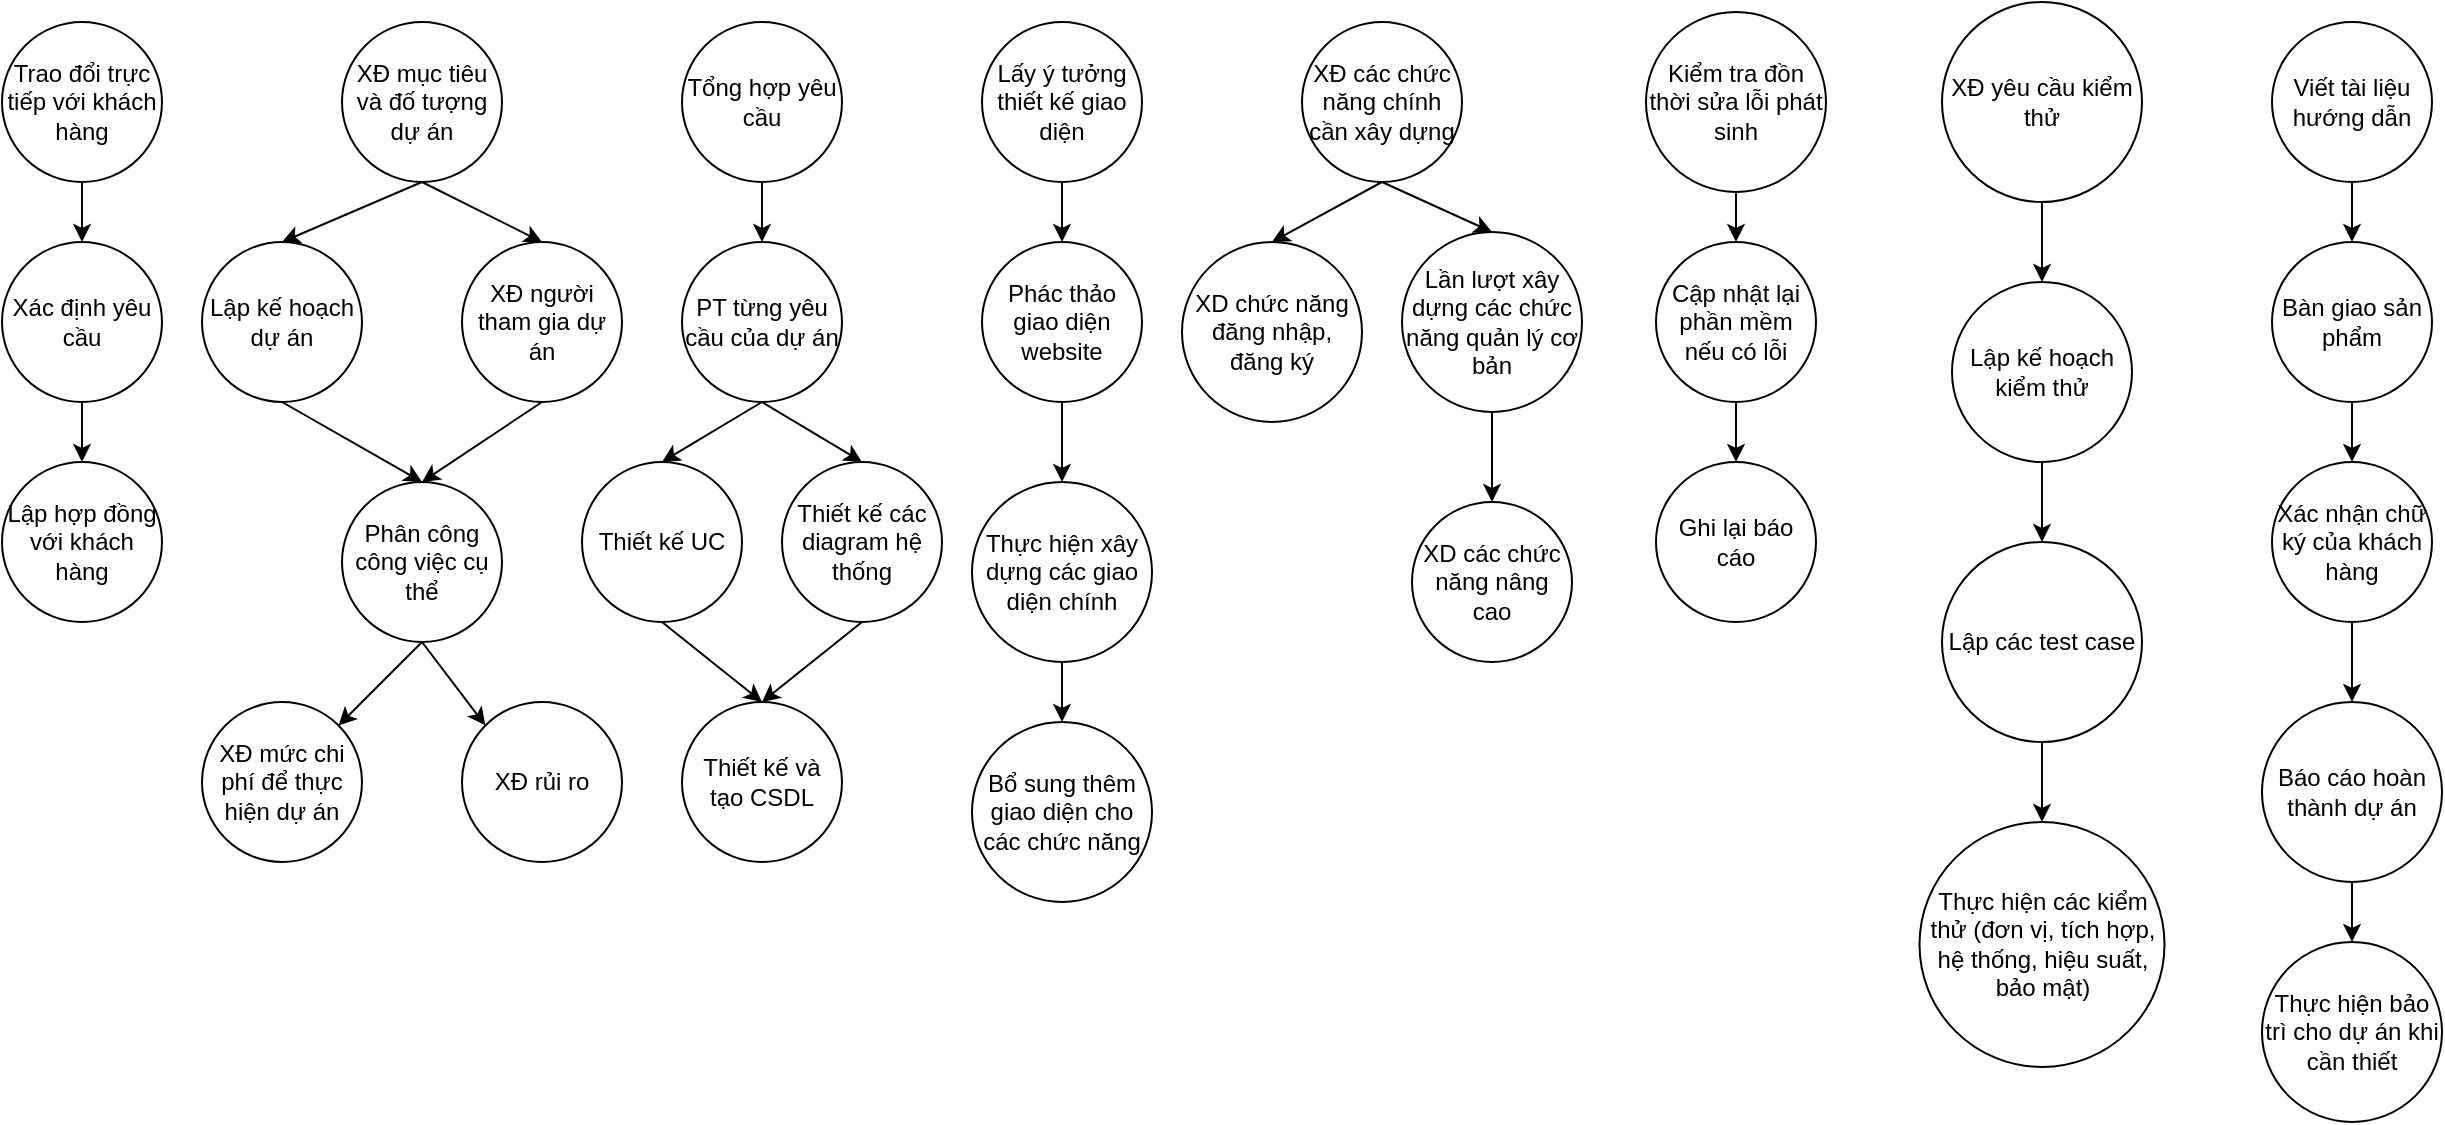 <mxfile version="22.1.2" type="device">
  <diagram name="Trang-1" id="O3ursY0KGx-tKsBmbcfC">
    <mxGraphModel dx="2117" dy="574" grid="1" gridSize="10" guides="1" tooltips="1" connect="1" arrows="1" fold="1" page="1" pageScale="1" pageWidth="827" pageHeight="1169" math="0" shadow="0">
      <root>
        <mxCell id="0" />
        <mxCell id="1" parent="0" />
        <mxCell id="ACPo0HGZvJGEjLp8loJ4-1" value="Lập hợp đồng với khách hàng" style="ellipse;whiteSpace=wrap;html=1;aspect=fixed;" parent="1" vertex="1">
          <mxGeometry x="-90" y="310" width="80" height="80" as="geometry" />
        </mxCell>
        <mxCell id="ACPo0HGZvJGEjLp8loJ4-2" value="Xác định yêu cầu" style="ellipse;whiteSpace=wrap;html=1;aspect=fixed;" parent="1" vertex="1">
          <mxGeometry x="-90" y="200" width="80" height="80" as="geometry" />
        </mxCell>
        <mxCell id="ACPo0HGZvJGEjLp8loJ4-3" value="Trao đổi trực tiếp với khách hàng" style="ellipse;whiteSpace=wrap;html=1;aspect=fixed;" parent="1" vertex="1">
          <mxGeometry x="-90" y="90" width="80" height="80" as="geometry" />
        </mxCell>
        <mxCell id="ACPo0HGZvJGEjLp8loJ4-4" value="" style="endArrow=classic;html=1;rounded=0;exitX=0.5;exitY=1;exitDx=0;exitDy=0;entryX=0.5;entryY=0;entryDx=0;entryDy=0;" parent="1" source="ACPo0HGZvJGEjLp8loJ4-2" target="ACPo0HGZvJGEjLp8loJ4-1" edge="1">
          <mxGeometry width="50" height="50" relative="1" as="geometry">
            <mxPoint x="-40" y="290" as="sourcePoint" />
            <mxPoint x="10" y="240" as="targetPoint" />
          </mxGeometry>
        </mxCell>
        <mxCell id="ACPo0HGZvJGEjLp8loJ4-5" value="" style="endArrow=classic;html=1;rounded=0;exitX=0.5;exitY=1;exitDx=0;exitDy=0;entryX=0.5;entryY=0;entryDx=0;entryDy=0;" parent="1" source="ACPo0HGZvJGEjLp8loJ4-3" target="ACPo0HGZvJGEjLp8loJ4-2" edge="1">
          <mxGeometry width="50" height="50" relative="1" as="geometry">
            <mxPoint x="-40" y="290" as="sourcePoint" />
            <mxPoint x="10" y="240" as="targetPoint" />
          </mxGeometry>
        </mxCell>
        <mxCell id="tlHF5QYJIoOX-PIrKUuI-1" value="XĐ mục tiêu và đố tượng dự án" style="ellipse;whiteSpace=wrap;html=1;aspect=fixed;" parent="1" vertex="1">
          <mxGeometry x="80" y="90" width="80" height="80" as="geometry" />
        </mxCell>
        <mxCell id="tlHF5QYJIoOX-PIrKUuI-2" value="Lập kế hoạch dự án" style="ellipse;whiteSpace=wrap;html=1;aspect=fixed;" parent="1" vertex="1">
          <mxGeometry x="10" y="200" width="80" height="80" as="geometry" />
        </mxCell>
        <mxCell id="tlHF5QYJIoOX-PIrKUuI-3" value="XĐ người tham gia dự án" style="ellipse;whiteSpace=wrap;html=1;aspect=fixed;" parent="1" vertex="1">
          <mxGeometry x="140" y="200" width="80" height="80" as="geometry" />
        </mxCell>
        <mxCell id="tlHF5QYJIoOX-PIrKUuI-4" value="Phân công công việc cụ thể" style="ellipse;whiteSpace=wrap;html=1;aspect=fixed;" parent="1" vertex="1">
          <mxGeometry x="80" y="320" width="80" height="80" as="geometry" />
        </mxCell>
        <mxCell id="tlHF5QYJIoOX-PIrKUuI-5" value="XĐ rủi ro" style="ellipse;whiteSpace=wrap;html=1;aspect=fixed;" parent="1" vertex="1">
          <mxGeometry x="140" y="430" width="80" height="80" as="geometry" />
        </mxCell>
        <mxCell id="tlHF5QYJIoOX-PIrKUuI-6" value="XĐ mức chi phí để thực hiện dự án" style="ellipse;whiteSpace=wrap;html=1;aspect=fixed;" parent="1" vertex="1">
          <mxGeometry x="10" y="430" width="80" height="80" as="geometry" />
        </mxCell>
        <mxCell id="tlHF5QYJIoOX-PIrKUuI-10" value="" style="endArrow=classic;html=1;rounded=0;exitX=0.5;exitY=1;exitDx=0;exitDy=0;entryX=0;entryY=0;entryDx=0;entryDy=0;" parent="1" source="tlHF5QYJIoOX-PIrKUuI-4" target="tlHF5QYJIoOX-PIrKUuI-5" edge="1">
          <mxGeometry width="50" height="50" relative="1" as="geometry">
            <mxPoint x="390" y="210" as="sourcePoint" />
            <mxPoint x="440" y="160" as="targetPoint" />
          </mxGeometry>
        </mxCell>
        <mxCell id="tlHF5QYJIoOX-PIrKUuI-11" value="" style="endArrow=classic;html=1;rounded=0;exitX=0.5;exitY=1;exitDx=0;exitDy=0;" parent="1" source="tlHF5QYJIoOX-PIrKUuI-4" target="tlHF5QYJIoOX-PIrKUuI-6" edge="1">
          <mxGeometry width="50" height="50" relative="1" as="geometry">
            <mxPoint x="390" y="320" as="sourcePoint" />
            <mxPoint x="440" y="270" as="targetPoint" />
          </mxGeometry>
        </mxCell>
        <mxCell id="tlHF5QYJIoOX-PIrKUuI-12" value="" style="endArrow=classic;html=1;rounded=0;exitX=0.5;exitY=1;exitDx=0;exitDy=0;entryX=0.5;entryY=0;entryDx=0;entryDy=0;" parent="1" source="tlHF5QYJIoOX-PIrKUuI-3" target="tlHF5QYJIoOX-PIrKUuI-4" edge="1">
          <mxGeometry width="50" height="50" relative="1" as="geometry">
            <mxPoint x="390" y="320" as="sourcePoint" />
            <mxPoint x="440" y="270" as="targetPoint" />
          </mxGeometry>
        </mxCell>
        <mxCell id="tlHF5QYJIoOX-PIrKUuI-14" value="" style="endArrow=classic;html=1;rounded=0;exitX=0.5;exitY=1;exitDx=0;exitDy=0;entryX=0.5;entryY=0;entryDx=0;entryDy=0;" parent="1" source="tlHF5QYJIoOX-PIrKUuI-1" target="tlHF5QYJIoOX-PIrKUuI-2" edge="1">
          <mxGeometry width="50" height="50" relative="1" as="geometry">
            <mxPoint x="390" y="320" as="sourcePoint" />
            <mxPoint x="440" y="270" as="targetPoint" />
          </mxGeometry>
        </mxCell>
        <mxCell id="tlHF5QYJIoOX-PIrKUuI-17" value="Tổng hợp yêu cầu" style="ellipse;whiteSpace=wrap;html=1;aspect=fixed;" parent="1" vertex="1">
          <mxGeometry x="250" y="90" width="80" height="80" as="geometry" />
        </mxCell>
        <mxCell id="tlHF5QYJIoOX-PIrKUuI-18" value="Thiết kế và tạo CSDL" style="ellipse;whiteSpace=wrap;html=1;aspect=fixed;" parent="1" vertex="1">
          <mxGeometry x="250" y="430" width="80" height="80" as="geometry" />
        </mxCell>
        <mxCell id="tlHF5QYJIoOX-PIrKUuI-19" value="Thiết kế các diagram hệ thống" style="ellipse;whiteSpace=wrap;html=1;aspect=fixed;" parent="1" vertex="1">
          <mxGeometry x="300" y="310" width="80" height="80" as="geometry" />
        </mxCell>
        <mxCell id="tlHF5QYJIoOX-PIrKUuI-20" value="Thiết kế UC" style="ellipse;whiteSpace=wrap;html=1;aspect=fixed;" parent="1" vertex="1">
          <mxGeometry x="200" y="310" width="80" height="80" as="geometry" />
        </mxCell>
        <mxCell id="tlHF5QYJIoOX-PIrKUuI-21" value="PT từng yêu cầu của dự án" style="ellipse;whiteSpace=wrap;html=1;aspect=fixed;" parent="1" vertex="1">
          <mxGeometry x="250" y="200" width="80" height="80" as="geometry" />
        </mxCell>
        <mxCell id="tlHF5QYJIoOX-PIrKUuI-22" value="" style="endArrow=classic;html=1;rounded=0;exitX=0.5;exitY=1;exitDx=0;exitDy=0;entryX=0.5;entryY=0;entryDx=0;entryDy=0;" parent="1" source="tlHF5QYJIoOX-PIrKUuI-19" target="tlHF5QYJIoOX-PIrKUuI-18" edge="1">
          <mxGeometry width="50" height="50" relative="1" as="geometry">
            <mxPoint x="20" y="420" as="sourcePoint" />
            <mxPoint x="70" y="370" as="targetPoint" />
          </mxGeometry>
        </mxCell>
        <mxCell id="tlHF5QYJIoOX-PIrKUuI-23" value="" style="endArrow=classic;html=1;rounded=0;exitX=0.5;exitY=1;exitDx=0;exitDy=0;entryX=0.5;entryY=0;entryDx=0;entryDy=0;" parent="1" source="tlHF5QYJIoOX-PIrKUuI-21" target="tlHF5QYJIoOX-PIrKUuI-19" edge="1">
          <mxGeometry width="50" height="50" relative="1" as="geometry">
            <mxPoint x="20" y="420" as="sourcePoint" />
            <mxPoint x="70" y="370" as="targetPoint" />
          </mxGeometry>
        </mxCell>
        <mxCell id="tlHF5QYJIoOX-PIrKUuI-24" value="" style="endArrow=classic;html=1;rounded=0;exitX=0.5;exitY=1;exitDx=0;exitDy=0;entryX=0.5;entryY=0;entryDx=0;entryDy=0;" parent="1" source="tlHF5QYJIoOX-PIrKUuI-21" target="tlHF5QYJIoOX-PIrKUuI-20" edge="1">
          <mxGeometry width="50" height="50" relative="1" as="geometry">
            <mxPoint x="20" y="420" as="sourcePoint" />
            <mxPoint x="70" y="370" as="targetPoint" />
          </mxGeometry>
        </mxCell>
        <mxCell id="tlHF5QYJIoOX-PIrKUuI-26" value="" style="endArrow=classic;html=1;rounded=0;exitX=0.5;exitY=1;exitDx=0;exitDy=0;entryX=0.5;entryY=0;entryDx=0;entryDy=0;" parent="1" source="tlHF5QYJIoOX-PIrKUuI-17" target="tlHF5QYJIoOX-PIrKUuI-21" edge="1">
          <mxGeometry width="50" height="50" relative="1" as="geometry">
            <mxPoint x="20" y="420" as="sourcePoint" />
            <mxPoint x="70" y="370" as="targetPoint" />
          </mxGeometry>
        </mxCell>
        <mxCell id="tlHF5QYJIoOX-PIrKUuI-27" value="Lấy ý tưởng thiết kế giao diện" style="ellipse;whiteSpace=wrap;html=1;aspect=fixed;" parent="1" vertex="1">
          <mxGeometry x="400" y="90" width="80" height="80" as="geometry" />
        </mxCell>
        <mxCell id="tlHF5QYJIoOX-PIrKUuI-28" value="Bổ sung thêm giao diện cho các chức năng" style="ellipse;whiteSpace=wrap;html=1;aspect=fixed;" parent="1" vertex="1">
          <mxGeometry x="395" y="440" width="90" height="90" as="geometry" />
        </mxCell>
        <mxCell id="tlHF5QYJIoOX-PIrKUuI-29" value="Thực hiện xây dựng các giao diện chính" style="ellipse;whiteSpace=wrap;html=1;aspect=fixed;" parent="1" vertex="1">
          <mxGeometry x="395" y="320" width="90" height="90" as="geometry" />
        </mxCell>
        <mxCell id="tlHF5QYJIoOX-PIrKUuI-30" value="Phác thảo giao diện website" style="ellipse;whiteSpace=wrap;html=1;aspect=fixed;" parent="1" vertex="1">
          <mxGeometry x="400" y="200" width="80" height="80" as="geometry" />
        </mxCell>
        <mxCell id="tlHF5QYJIoOX-PIrKUuI-32" value="" style="endArrow=classic;html=1;rounded=0;exitX=0.5;exitY=1;exitDx=0;exitDy=0;entryX=0.5;entryY=0;entryDx=0;entryDy=0;" parent="1" source="tlHF5QYJIoOX-PIrKUuI-29" target="tlHF5QYJIoOX-PIrKUuI-28" edge="1">
          <mxGeometry width="50" height="50" relative="1" as="geometry">
            <mxPoint x="170" y="310" as="sourcePoint" />
            <mxPoint x="220" y="260" as="targetPoint" />
          </mxGeometry>
        </mxCell>
        <mxCell id="tlHF5QYJIoOX-PIrKUuI-33" value="" style="endArrow=classic;html=1;rounded=0;exitX=0.5;exitY=1;exitDx=0;exitDy=0;entryX=0.5;entryY=0;entryDx=0;entryDy=0;" parent="1" source="tlHF5QYJIoOX-PIrKUuI-30" target="tlHF5QYJIoOX-PIrKUuI-29" edge="1">
          <mxGeometry width="50" height="50" relative="1" as="geometry">
            <mxPoint x="170" y="310" as="sourcePoint" />
            <mxPoint x="220" y="260" as="targetPoint" />
          </mxGeometry>
        </mxCell>
        <mxCell id="tlHF5QYJIoOX-PIrKUuI-34" value="" style="endArrow=classic;html=1;rounded=0;exitX=0.5;exitY=1;exitDx=0;exitDy=0;entryX=0.5;entryY=0;entryDx=0;entryDy=0;" parent="1" target="tlHF5QYJIoOX-PIrKUuI-30" edge="1">
          <mxGeometry width="50" height="50" relative="1" as="geometry">
            <mxPoint x="440" y="170" as="sourcePoint" />
            <mxPoint x="220" y="260" as="targetPoint" />
          </mxGeometry>
        </mxCell>
        <mxCell id="tlHF5QYJIoOX-PIrKUuI-36" value="Lần lượt xây dựng các chức năng quản lý cơ bản" style="ellipse;whiteSpace=wrap;html=1;aspect=fixed;" parent="1" vertex="1">
          <mxGeometry x="610" y="195" width="90" height="90" as="geometry" />
        </mxCell>
        <mxCell id="tlHF5QYJIoOX-PIrKUuI-37" value="XD chức năng đăng nhập, đăng ký" style="ellipse;whiteSpace=wrap;html=1;aspect=fixed;" parent="1" vertex="1">
          <mxGeometry x="500" y="200" width="90" height="90" as="geometry" />
        </mxCell>
        <mxCell id="tlHF5QYJIoOX-PIrKUuI-38" value="XĐ các chức năng chính cần xây dựng" style="ellipse;whiteSpace=wrap;html=1;aspect=fixed;" parent="1" vertex="1">
          <mxGeometry x="560" y="90" width="80" height="80" as="geometry" />
        </mxCell>
        <mxCell id="tlHF5QYJIoOX-PIrKUuI-39" value="" style="endArrow=classic;html=1;rounded=0;exitX=0.5;exitY=1;exitDx=0;exitDy=0;entryX=0.5;entryY=0;entryDx=0;entryDy=0;" parent="1" source="tlHF5QYJIoOX-PIrKUuI-38" target="tlHF5QYJIoOX-PIrKUuI-36" edge="1">
          <mxGeometry width="50" height="50" relative="1" as="geometry">
            <mxPoint x="610" y="290" as="sourcePoint" />
            <mxPoint x="660" y="240" as="targetPoint" />
          </mxGeometry>
        </mxCell>
        <mxCell id="tlHF5QYJIoOX-PIrKUuI-40" value="" style="endArrow=classic;html=1;rounded=0;exitX=0.5;exitY=1;exitDx=0;exitDy=0;entryX=0.5;entryY=0;entryDx=0;entryDy=0;" parent="1" source="tlHF5QYJIoOX-PIrKUuI-38" target="tlHF5QYJIoOX-PIrKUuI-37" edge="1">
          <mxGeometry width="50" height="50" relative="1" as="geometry">
            <mxPoint x="610" y="290" as="sourcePoint" />
            <mxPoint x="660" y="240" as="targetPoint" />
          </mxGeometry>
        </mxCell>
        <mxCell id="tlHF5QYJIoOX-PIrKUuI-41" value="XD các chức năng nâng cao" style="ellipse;whiteSpace=wrap;html=1;aspect=fixed;" parent="1" vertex="1">
          <mxGeometry x="615" y="330" width="80" height="80" as="geometry" />
        </mxCell>
        <mxCell id="tlHF5QYJIoOX-PIrKUuI-42" value="" style="endArrow=classic;html=1;rounded=0;exitX=0.5;exitY=1;exitDx=0;exitDy=0;entryX=0.5;entryY=0;entryDx=0;entryDy=0;" parent="1" source="tlHF5QYJIoOX-PIrKUuI-36" target="tlHF5QYJIoOX-PIrKUuI-41" edge="1">
          <mxGeometry width="50" height="50" relative="1" as="geometry">
            <mxPoint x="420" y="420" as="sourcePoint" />
            <mxPoint x="470" y="370" as="targetPoint" />
          </mxGeometry>
        </mxCell>
        <mxCell id="tlHF5QYJIoOX-PIrKUuI-43" value="Cập nhật lại phần mềm nếu có lỗi" style="ellipse;whiteSpace=wrap;html=1;aspect=fixed;" parent="1" vertex="1">
          <mxGeometry x="737" y="200" width="80" height="80" as="geometry" />
        </mxCell>
        <mxCell id="tlHF5QYJIoOX-PIrKUuI-45" value="Kiểm tra đồn thời sửa lỗi phát sinh" style="ellipse;whiteSpace=wrap;html=1;aspect=fixed;" parent="1" vertex="1">
          <mxGeometry x="732" y="85" width="90" height="90" as="geometry" />
        </mxCell>
        <mxCell id="tlHF5QYJIoOX-PIrKUuI-48" value="Ghi lại báo cáo" style="ellipse;whiteSpace=wrap;html=1;aspect=fixed;" parent="1" vertex="1">
          <mxGeometry x="737" y="310" width="80" height="80" as="geometry" />
        </mxCell>
        <mxCell id="tlHF5QYJIoOX-PIrKUuI-49" value="" style="endArrow=classic;html=1;rounded=0;exitX=0.5;exitY=1;exitDx=0;exitDy=0;entryX=0.5;entryY=0;entryDx=0;entryDy=0;" parent="1" source="tlHF5QYJIoOX-PIrKUuI-43" target="tlHF5QYJIoOX-PIrKUuI-48" edge="1">
          <mxGeometry width="50" height="50" relative="1" as="geometry">
            <mxPoint x="597" y="420" as="sourcePoint" />
            <mxPoint x="647" y="370" as="targetPoint" />
          </mxGeometry>
        </mxCell>
        <mxCell id="tlHF5QYJIoOX-PIrKUuI-50" value="Lập các test case" style="ellipse;whiteSpace=wrap;html=1;aspect=fixed;" parent="1" vertex="1">
          <mxGeometry x="880" y="350" width="100" height="100" as="geometry" />
        </mxCell>
        <mxCell id="tlHF5QYJIoOX-PIrKUuI-51" value="Lập kế hoạch kiểm thử" style="ellipse;whiteSpace=wrap;html=1;aspect=fixed;" parent="1" vertex="1">
          <mxGeometry x="885" y="220" width="90" height="90" as="geometry" />
        </mxCell>
        <mxCell id="tlHF5QYJIoOX-PIrKUuI-52" value="XĐ yêu cầu kiểm thử" style="ellipse;whiteSpace=wrap;html=1;aspect=fixed;" parent="1" vertex="1">
          <mxGeometry x="880" y="80" width="100" height="100" as="geometry" />
        </mxCell>
        <mxCell id="tlHF5QYJIoOX-PIrKUuI-53" value="" style="endArrow=classic;html=1;rounded=0;exitX=0.5;exitY=1;exitDx=0;exitDy=0;entryX=0.5;entryY=0;entryDx=0;entryDy=0;" parent="1" source="tlHF5QYJIoOX-PIrKUuI-51" target="tlHF5QYJIoOX-PIrKUuI-50" edge="1">
          <mxGeometry width="50" height="50" relative="1" as="geometry">
            <mxPoint x="940" y="290" as="sourcePoint" />
            <mxPoint x="990" y="240" as="targetPoint" />
          </mxGeometry>
        </mxCell>
        <mxCell id="tlHF5QYJIoOX-PIrKUuI-54" value="" style="endArrow=classic;html=1;rounded=0;exitX=0.5;exitY=1;exitDx=0;exitDy=0;entryX=0.5;entryY=0;entryDx=0;entryDy=0;" parent="1" source="tlHF5QYJIoOX-PIrKUuI-52" target="tlHF5QYJIoOX-PIrKUuI-51" edge="1">
          <mxGeometry width="50" height="50" relative="1" as="geometry">
            <mxPoint x="940" y="290" as="sourcePoint" />
            <mxPoint x="990" y="240" as="targetPoint" />
          </mxGeometry>
        </mxCell>
        <mxCell id="tlHF5QYJIoOX-PIrKUuI-55" value="Thực hiện các kiểm thử (đơn vị, tích hợp, hệ thống, hiệu suất, bảo mật)" style="ellipse;whiteSpace=wrap;html=1;aspect=fixed;" parent="1" vertex="1">
          <mxGeometry x="868.75" y="490" width="122.5" height="122.5" as="geometry" />
        </mxCell>
        <mxCell id="tlHF5QYJIoOX-PIrKUuI-56" value="" style="endArrow=classic;html=1;rounded=0;exitX=0.5;exitY=1;exitDx=0;exitDy=0;entryX=0.5;entryY=0;entryDx=0;entryDy=0;" parent="1" source="tlHF5QYJIoOX-PIrKUuI-50" target="tlHF5QYJIoOX-PIrKUuI-55" edge="1">
          <mxGeometry width="50" height="50" relative="1" as="geometry">
            <mxPoint x="750" y="420" as="sourcePoint" />
            <mxPoint x="800" y="370" as="targetPoint" />
          </mxGeometry>
        </mxCell>
        <mxCell id="tlHF5QYJIoOX-PIrKUuI-58" value="Viết tài liệu hướng dẫn" style="ellipse;whiteSpace=wrap;html=1;aspect=fixed;" parent="1" vertex="1">
          <mxGeometry x="1045" y="90" width="80" height="80" as="geometry" />
        </mxCell>
        <mxCell id="tlHF5QYJIoOX-PIrKUuI-59" value="Thực hiện bảo trì cho dự án khi cần thiết" style="ellipse;whiteSpace=wrap;html=1;aspect=fixed;" parent="1" vertex="1">
          <mxGeometry x="1040" y="550" width="90" height="90" as="geometry" />
        </mxCell>
        <mxCell id="tlHF5QYJIoOX-PIrKUuI-60" value="Báo cáo hoàn thành dự án" style="ellipse;whiteSpace=wrap;html=1;aspect=fixed;" parent="1" vertex="1">
          <mxGeometry x="1040" y="430" width="90" height="90" as="geometry" />
        </mxCell>
        <mxCell id="tlHF5QYJIoOX-PIrKUuI-61" value="Xác nhận chữ ký của khách hàng" style="ellipse;whiteSpace=wrap;html=1;aspect=fixed;" parent="1" vertex="1">
          <mxGeometry x="1045" y="310" width="80" height="80" as="geometry" />
        </mxCell>
        <mxCell id="tlHF5QYJIoOX-PIrKUuI-62" value="Bàn giao sản phẩm" style="ellipse;whiteSpace=wrap;html=1;aspect=fixed;" parent="1" vertex="1">
          <mxGeometry x="1045" y="200" width="80" height="80" as="geometry" />
        </mxCell>
        <mxCell id="tlHF5QYJIoOX-PIrKUuI-63" value="" style="endArrow=classic;html=1;rounded=0;exitX=0.5;exitY=1;exitDx=0;exitDy=0;entryX=0.5;entryY=0;entryDx=0;entryDy=0;" parent="1" source="tlHF5QYJIoOX-PIrKUuI-60" target="tlHF5QYJIoOX-PIrKUuI-59" edge="1">
          <mxGeometry width="50" height="50" relative="1" as="geometry">
            <mxPoint x="815" y="420" as="sourcePoint" />
            <mxPoint x="865" y="370" as="targetPoint" />
          </mxGeometry>
        </mxCell>
        <mxCell id="tlHF5QYJIoOX-PIrKUuI-64" value="" style="endArrow=classic;html=1;rounded=0;exitX=0.5;exitY=1;exitDx=0;exitDy=0;entryX=0.5;entryY=0;entryDx=0;entryDy=0;" parent="1" source="tlHF5QYJIoOX-PIrKUuI-61" target="tlHF5QYJIoOX-PIrKUuI-60" edge="1">
          <mxGeometry width="50" height="50" relative="1" as="geometry">
            <mxPoint x="815" y="420" as="sourcePoint" />
            <mxPoint x="865" y="370" as="targetPoint" />
          </mxGeometry>
        </mxCell>
        <mxCell id="tlHF5QYJIoOX-PIrKUuI-65" value="" style="endArrow=classic;html=1;rounded=0;exitX=0.5;exitY=1;exitDx=0;exitDy=0;entryX=0.5;entryY=0;entryDx=0;entryDy=0;" parent="1" source="tlHF5QYJIoOX-PIrKUuI-62" target="tlHF5QYJIoOX-PIrKUuI-61" edge="1">
          <mxGeometry width="50" height="50" relative="1" as="geometry">
            <mxPoint x="815" y="420" as="sourcePoint" />
            <mxPoint x="865" y="370" as="targetPoint" />
          </mxGeometry>
        </mxCell>
        <mxCell id="tlHF5QYJIoOX-PIrKUuI-66" value="" style="endArrow=classic;html=1;rounded=0;exitX=0.5;exitY=1;exitDx=0;exitDy=0;entryX=0.5;entryY=0;entryDx=0;entryDy=0;" parent="1" source="tlHF5QYJIoOX-PIrKUuI-58" target="tlHF5QYJIoOX-PIrKUuI-62" edge="1">
          <mxGeometry width="50" height="50" relative="1" as="geometry">
            <mxPoint x="815" y="420" as="sourcePoint" />
            <mxPoint x="865" y="370" as="targetPoint" />
          </mxGeometry>
        </mxCell>
        <mxCell id="jQ0N6WleScnqqWe4P3AB-3" value="" style="endArrow=classic;html=1;rounded=0;exitX=0.5;exitY=1;exitDx=0;exitDy=0;entryX=0.5;entryY=0;entryDx=0;entryDy=0;" parent="1" source="tlHF5QYJIoOX-PIrKUuI-1" target="tlHF5QYJIoOX-PIrKUuI-3" edge="1">
          <mxGeometry width="50" height="50" relative="1" as="geometry">
            <mxPoint x="130" y="180" as="sourcePoint" />
            <mxPoint x="60" y="210" as="targetPoint" />
          </mxGeometry>
        </mxCell>
        <mxCell id="jQ0N6WleScnqqWe4P3AB-4" value="" style="endArrow=classic;html=1;rounded=0;exitX=0.5;exitY=1;exitDx=0;exitDy=0;entryX=0.5;entryY=0;entryDx=0;entryDy=0;" parent="1" source="tlHF5QYJIoOX-PIrKUuI-2" target="tlHF5QYJIoOX-PIrKUuI-4" edge="1">
          <mxGeometry width="50" height="50" relative="1" as="geometry">
            <mxPoint x="130" y="180" as="sourcePoint" />
            <mxPoint x="60" y="210" as="targetPoint" />
          </mxGeometry>
        </mxCell>
        <mxCell id="jQ0N6WleScnqqWe4P3AB-5" value="" style="endArrow=classic;html=1;rounded=0;exitX=0.5;exitY=1;exitDx=0;exitDy=0;entryX=0.5;entryY=0;entryDx=0;entryDy=0;" parent="1" source="tlHF5QYJIoOX-PIrKUuI-20" target="tlHF5QYJIoOX-PIrKUuI-18" edge="1">
          <mxGeometry width="50" height="50" relative="1" as="geometry">
            <mxPoint x="350" y="400" as="sourcePoint" />
            <mxPoint x="300" y="560" as="targetPoint" />
          </mxGeometry>
        </mxCell>
        <mxCell id="jQ0N6WleScnqqWe4P3AB-7" value="" style="endArrow=classic;html=1;rounded=0;exitX=0.5;exitY=1;exitDx=0;exitDy=0;entryX=0.5;entryY=0;entryDx=0;entryDy=0;" parent="1" source="tlHF5QYJIoOX-PIrKUuI-45" target="tlHF5QYJIoOX-PIrKUuI-43" edge="1">
          <mxGeometry width="50" height="50" relative="1" as="geometry">
            <mxPoint x="837" y="180" as="sourcePoint" />
            <mxPoint x="770" y="180" as="targetPoint" />
          </mxGeometry>
        </mxCell>
      </root>
    </mxGraphModel>
  </diagram>
</mxfile>
